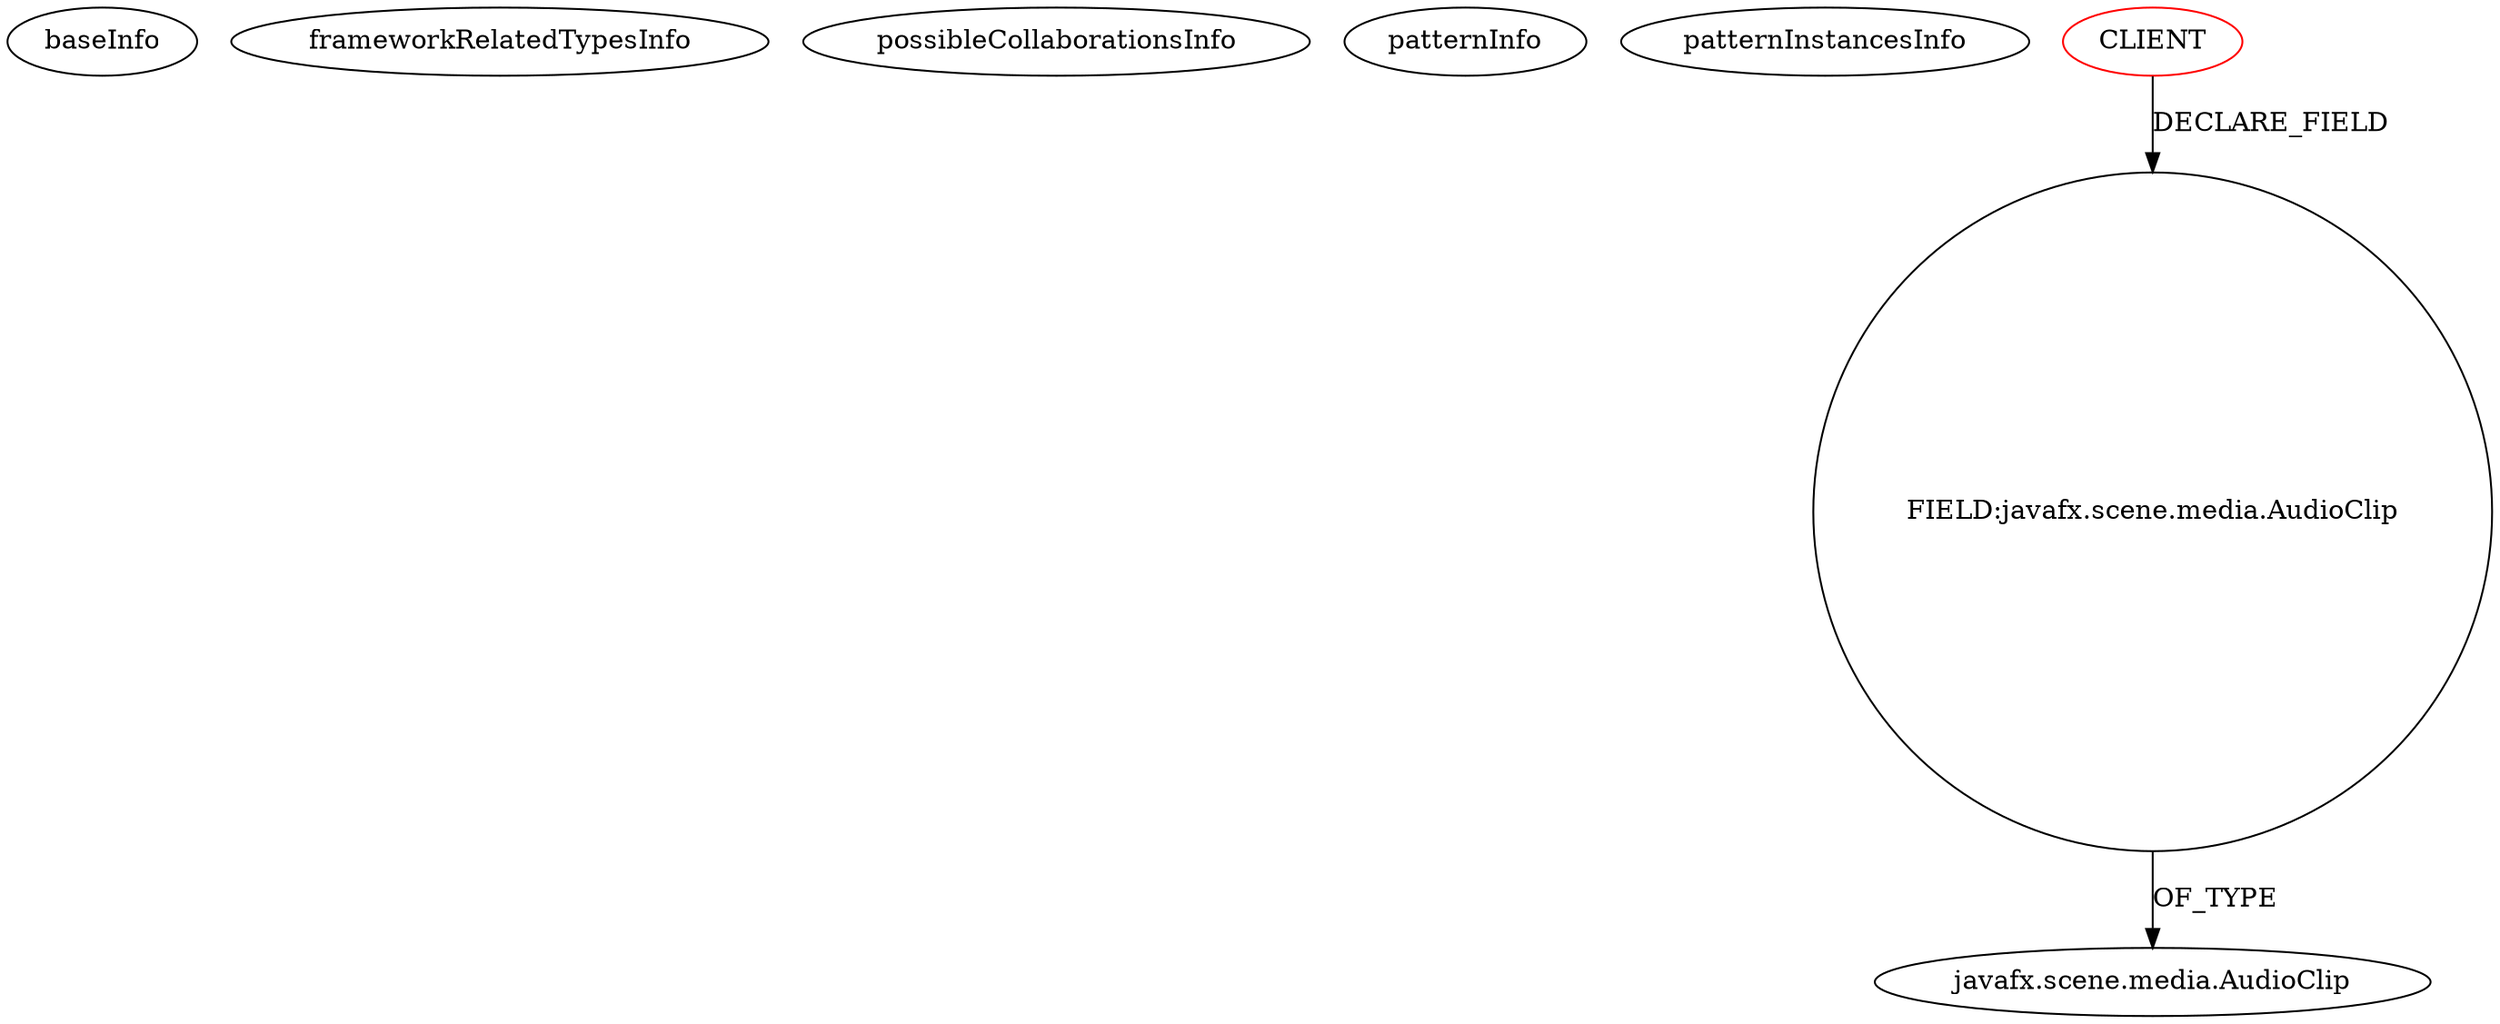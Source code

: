 digraph {
baseInfo[graphId=3703,category="pattern",isAnonymous=false,possibleRelation=false]
frameworkRelatedTypesInfo[]
possibleCollaborationsInfo[]
patternInfo[frequency=2.0,patternRootClient=0]
patternInstancesInfo[0="adrianjarvis-ryanswordgame~/adrianjarvis-ryanswordgame/ryanswordgame-master/src/wordgame/Card.java~Card~1710",1="vaalfreja-Time~/vaalfreja-Time/Time-master/src/time/TimeController.java~TimeController~4643"]
15[label="javafx.scene.media.AudioClip",vertexType="FRAMEWORK_CLASS_TYPE",isFrameworkType=false]
14[label="FIELD:javafx.scene.media.AudioClip",vertexType="FIELD_DECLARATION",isFrameworkType=false,shape=circle]
0[label="CLIENT",vertexType="ROOT_CLIENT_CLASS_DECLARATION",isFrameworkType=false,color=red]
14->15[label="OF_TYPE"]
0->14[label="DECLARE_FIELD"]
}
